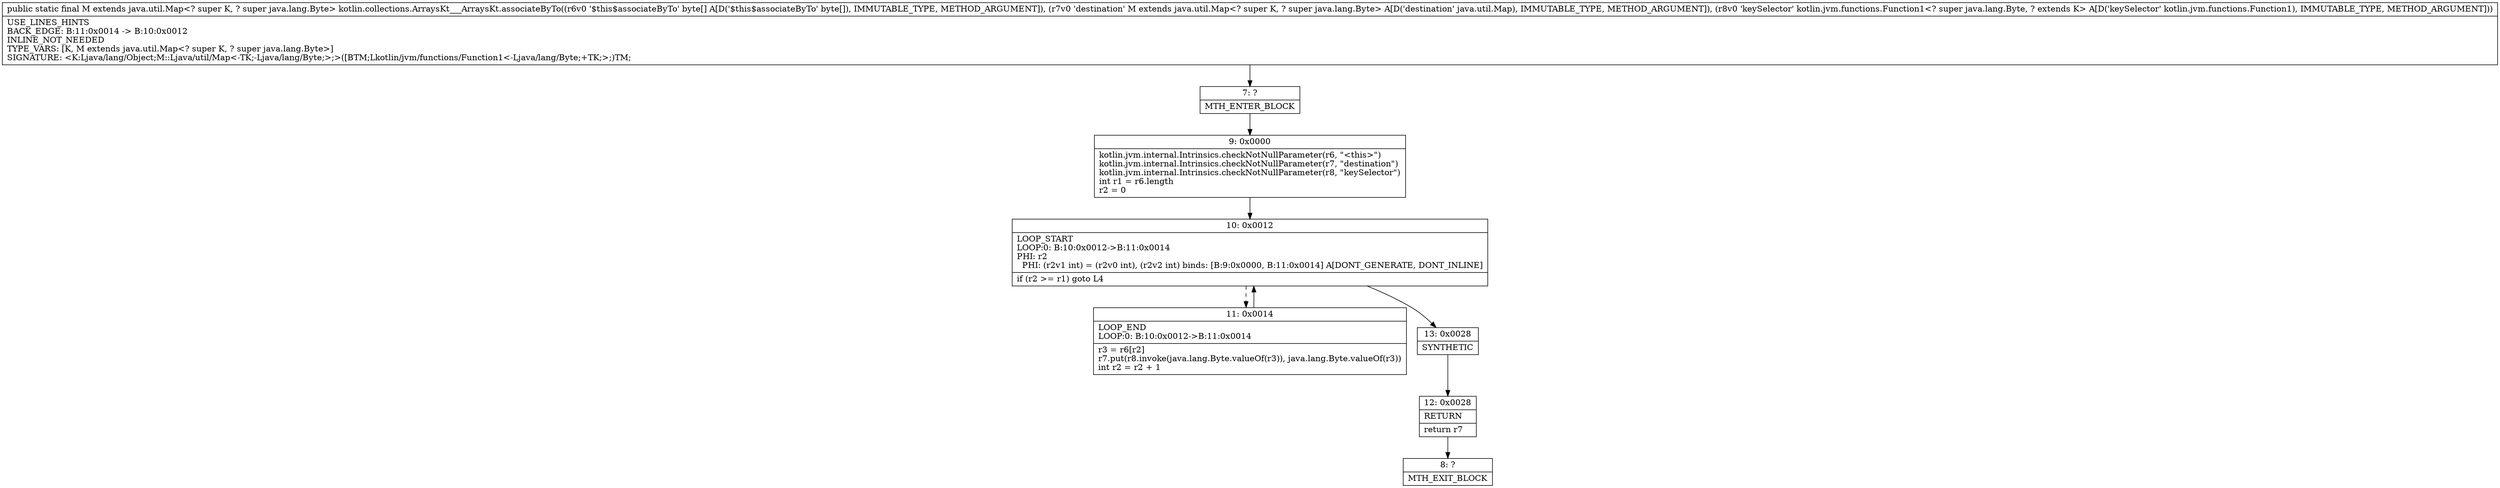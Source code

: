 digraph "CFG forkotlin.collections.ArraysKt___ArraysKt.associateByTo([BLjava\/util\/Map;Lkotlin\/jvm\/functions\/Function1;)Ljava\/util\/Map;" {
Node_7 [shape=record,label="{7\:\ ?|MTH_ENTER_BLOCK\l}"];
Node_9 [shape=record,label="{9\:\ 0x0000|kotlin.jvm.internal.Intrinsics.checkNotNullParameter(r6, \"\<this\>\")\lkotlin.jvm.internal.Intrinsics.checkNotNullParameter(r7, \"destination\")\lkotlin.jvm.internal.Intrinsics.checkNotNullParameter(r8, \"keySelector\")\lint r1 = r6.length\lr2 = 0\l}"];
Node_10 [shape=record,label="{10\:\ 0x0012|LOOP_START\lLOOP:0: B:10:0x0012\-\>B:11:0x0014\lPHI: r2 \l  PHI: (r2v1 int) = (r2v0 int), (r2v2 int) binds: [B:9:0x0000, B:11:0x0014] A[DONT_GENERATE, DONT_INLINE]\l|if (r2 \>= r1) goto L4\l}"];
Node_11 [shape=record,label="{11\:\ 0x0014|LOOP_END\lLOOP:0: B:10:0x0012\-\>B:11:0x0014\l|r3 = r6[r2]\lr7.put(r8.invoke(java.lang.Byte.valueOf(r3)), java.lang.Byte.valueOf(r3))\lint r2 = r2 + 1\l}"];
Node_13 [shape=record,label="{13\:\ 0x0028|SYNTHETIC\l}"];
Node_12 [shape=record,label="{12\:\ 0x0028|RETURN\l|return r7\l}"];
Node_8 [shape=record,label="{8\:\ ?|MTH_EXIT_BLOCK\l}"];
MethodNode[shape=record,label="{public static final M extends java.util.Map\<? super K, ? super java.lang.Byte\> kotlin.collections.ArraysKt___ArraysKt.associateByTo((r6v0 '$this$associateByTo' byte[] A[D('$this$associateByTo' byte[]), IMMUTABLE_TYPE, METHOD_ARGUMENT]), (r7v0 'destination' M extends java.util.Map\<? super K, ? super java.lang.Byte\> A[D('destination' java.util.Map), IMMUTABLE_TYPE, METHOD_ARGUMENT]), (r8v0 'keySelector' kotlin.jvm.functions.Function1\<? super java.lang.Byte, ? extends K\> A[D('keySelector' kotlin.jvm.functions.Function1), IMMUTABLE_TYPE, METHOD_ARGUMENT]))  | USE_LINES_HINTS\lBACK_EDGE: B:11:0x0014 \-\> B:10:0x0012\lINLINE_NOT_NEEDED\lTYPE_VARS: [K, M extends java.util.Map\<? super K, ? super java.lang.Byte\>]\lSIGNATURE: \<K:Ljava\/lang\/Object;M::Ljava\/util\/Map\<\-TK;\-Ljava\/lang\/Byte;\>;\>([BTM;Lkotlin\/jvm\/functions\/Function1\<\-Ljava\/lang\/Byte;+TK;\>;)TM;\l}"];
MethodNode -> Node_7;Node_7 -> Node_9;
Node_9 -> Node_10;
Node_10 -> Node_11[style=dashed];
Node_10 -> Node_13;
Node_11 -> Node_10;
Node_13 -> Node_12;
Node_12 -> Node_8;
}

